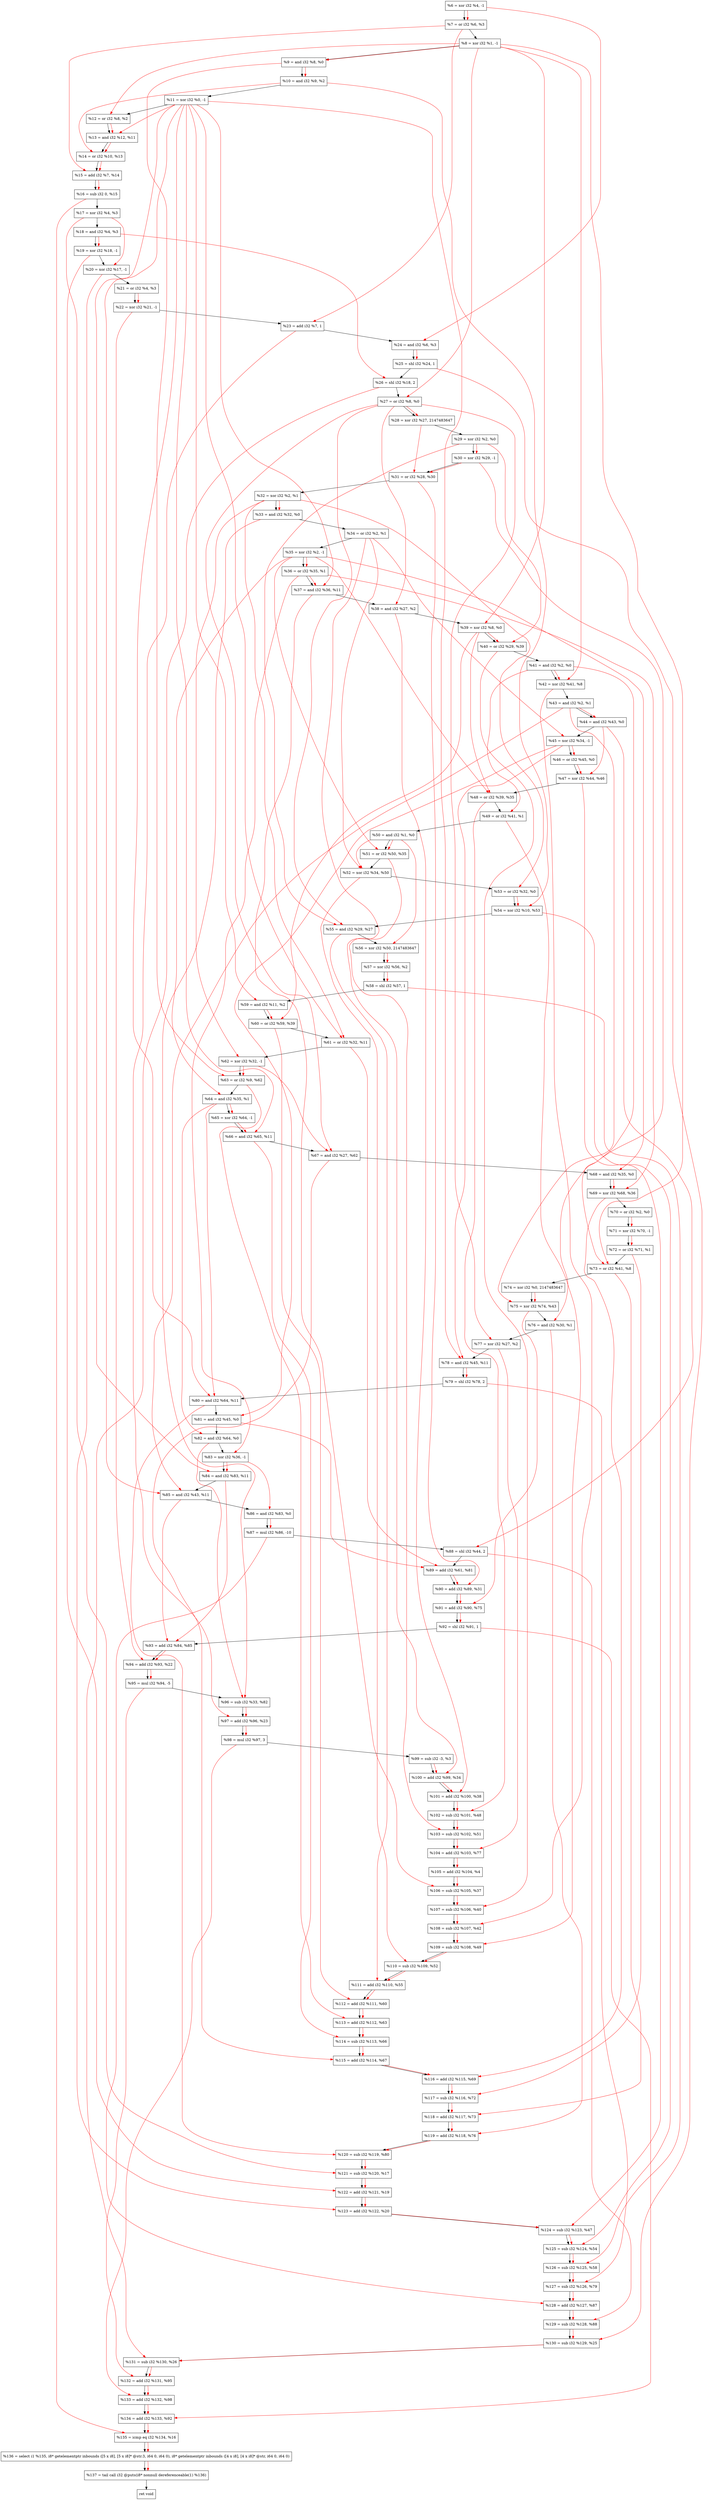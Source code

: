 digraph "DFG for'crackme' function" {
	Node0x11406c0[shape=record, label="  %6 = xor i32 %4, -1"];
	Node0x1140730[shape=record, label="  %7 = or i32 %6, %3"];
	Node0x11407a0[shape=record, label="  %8 = xor i32 %1, -1"];
	Node0x1140810[shape=record, label="  %9 = and i32 %8, %0"];
	Node0x1140880[shape=record, label="  %10 = and i32 %9, %2"];
	Node0x11408f0[shape=record, label="  %11 = xor i32 %0, -1"];
	Node0x1140960[shape=record, label="  %12 = or i32 %8, %2"];
	Node0x11409d0[shape=record, label="  %13 = and i32 %12, %11"];
	Node0x1140a40[shape=record, label="  %14 = or i32 %10, %13"];
	Node0x1140ab0[shape=record, label="  %15 = add i32 %7, %14"];
	Node0x1140b50[shape=record, label="  %16 = sub i32 0, %15"];
	Node0x1140bc0[shape=record, label="  %17 = xor i32 %4, %3"];
	Node0x1140c30[shape=record, label="  %18 = and i32 %4, %3"];
	Node0x1140ca0[shape=record, label="  %19 = xor i32 %18, -1"];
	Node0x1140d10[shape=record, label="  %20 = xor i32 %17, -1"];
	Node0x1140d80[shape=record, label="  %21 = or i32 %4, %3"];
	Node0x1140df0[shape=record, label="  %22 = xor i32 %21, -1"];
	Node0x1140e90[shape=record, label="  %23 = add i32 %7, 1"];
	Node0x1140f00[shape=record, label="  %24 = and i32 %6, %3"];
	Node0x1140f70[shape=record, label="  %25 = shl i32 %24, 1"];
	Node0x1141010[shape=record, label="  %26 = shl i32 %18, 2"];
	Node0x1141080[shape=record, label="  %27 = or i32 %8, %0"];
	Node0x1141120[shape=record, label="  %28 = xor i32 %27, 2147483647"];
	Node0x1141190[shape=record, label="  %29 = xor i32 %2, %0"];
	Node0x1141200[shape=record, label="  %30 = xor i32 %29, -1"];
	Node0x1141270[shape=record, label="  %31 = or i32 %28, %30"];
	Node0x11412e0[shape=record, label="  %32 = xor i32 %2, %1"];
	Node0x1141560[shape=record, label="  %33 = and i32 %32, %0"];
	Node0x11415d0[shape=record, label="  %34 = or i32 %2, %1"];
	Node0x1141640[shape=record, label="  %35 = xor i32 %2, -1"];
	Node0x11416b0[shape=record, label="  %36 = or i32 %35, %1"];
	Node0x1141720[shape=record, label="  %37 = and i32 %36, %11"];
	Node0x1141790[shape=record, label="  %38 = and i32 %27, %2"];
	Node0x1141800[shape=record, label="  %39 = xor i32 %8, %0"];
	Node0x1141870[shape=record, label="  %40 = or i32 %29, %39"];
	Node0x11418e0[shape=record, label="  %41 = and i32 %2, %0"];
	Node0x1141950[shape=record, label="  %42 = xor i32 %41, %8"];
	Node0x11419c0[shape=record, label="  %43 = and i32 %2, %1"];
	Node0x1141a30[shape=record, label="  %44 = and i32 %43, %0"];
	Node0x1141aa0[shape=record, label="  %45 = xor i32 %34, -1"];
	Node0x1141b10[shape=record, label="  %46 = or i32 %45, %0"];
	Node0x1141b80[shape=record, label="  %47 = xor i32 %44, %46"];
	Node0x1141bf0[shape=record, label="  %48 = or i32 %39, %35"];
	Node0x1141c60[shape=record, label="  %49 = or i32 %41, %1"];
	Node0x1141cd0[shape=record, label="  %50 = and i32 %1, %0"];
	Node0x1141d40[shape=record, label="  %51 = or i32 %50, %35"];
	Node0x1141db0[shape=record, label="  %52 = xor i32 %34, %50"];
	Node0x1141e20[shape=record, label="  %53 = or i32 %32, %0"];
	Node0x1141e90[shape=record, label="  %54 = xor i32 %10, %53"];
	Node0x1141f00[shape=record, label="  %55 = and i32 %29, %27"];
	Node0x1141f70[shape=record, label="  %56 = xor i32 %50, 2147483647"];
	Node0x1141fe0[shape=record, label="  %57 = xor i32 %56, %2"];
	Node0x1142050[shape=record, label="  %58 = shl i32 %57, 1"];
	Node0x11420c0[shape=record, label="  %59 = and i32 %11, %2"];
	Node0x1142130[shape=record, label="  %60 = or i32 %59, %39"];
	Node0x11421a0[shape=record, label="  %61 = or i32 %32, %11"];
	Node0x1142210[shape=record, label="  %62 = xor i32 %32, -1"];
	Node0x1142280[shape=record, label="  %63 = or i32 %9, %62"];
	Node0x11422f0[shape=record, label="  %64 = and i32 %35, %1"];
	Node0x1142770[shape=record, label="  %65 = xor i32 %64, -1"];
	Node0x11427e0[shape=record, label="  %66 = and i32 %65, %11"];
	Node0x1142850[shape=record, label="  %67 = and i32 %27, %62"];
	Node0x11428c0[shape=record, label="  %68 = and i32 %35, %0"];
	Node0x1142930[shape=record, label="  %69 = xor i32 %68, %36"];
	Node0x11429a0[shape=record, label="  %70 = or i32 %2, %0"];
	Node0x1142a10[shape=record, label="  %71 = xor i32 %70, -1"];
	Node0x1142a80[shape=record, label="  %72 = or i32 %71, %1"];
	Node0x1142af0[shape=record, label="  %73 = or i32 %41, %8"];
	Node0x1142b60[shape=record, label="  %74 = xor i32 %0, 2147483647"];
	Node0x1142bd0[shape=record, label="  %75 = xor i32 %74, %43"];
	Node0x1142c40[shape=record, label="  %76 = and i32 %30, %1"];
	Node0x1142cb0[shape=record, label="  %77 = xor i32 %27, %2"];
	Node0x1142d20[shape=record, label="  %78 = and i32 %45, %11"];
	Node0x1142d90[shape=record, label="  %79 = shl i32 %78, 2"];
	Node0x1142e00[shape=record, label="  %80 = and i32 %64, %11"];
	Node0x1142e70[shape=record, label="  %81 = and i32 %45, %0"];
	Node0x1142ee0[shape=record, label="  %82 = and i32 %64, %0"];
	Node0x1142f50[shape=record, label="  %83 = xor i32 %36, -1"];
	Node0x1142fc0[shape=record, label="  %84 = and i32 %83, %11"];
	Node0x1143030[shape=record, label="  %85 = and i32 %43, %11"];
	Node0x11430a0[shape=record, label="  %86 = and i32 %83, %0"];
	Node0x1143140[shape=record, label="  %87 = mul i32 %86, -10"];
	Node0x11431b0[shape=record, label="  %88 = shl i32 %44, 2"];
	Node0x1143220[shape=record, label="  %89 = add i32 %61, %81"];
	Node0x1143290[shape=record, label="  %90 = add i32 %89, %31"];
	Node0x1143300[shape=record, label="  %91 = add i32 %90, %75"];
	Node0x1143370[shape=record, label="  %92 = shl i32 %91, 1"];
	Node0x11433e0[shape=record, label="  %93 = add i32 %84, %85"];
	Node0x1143450[shape=record, label="  %94 = add i32 %93, %22"];
	Node0x11434f0[shape=record, label="  %95 = mul i32 %94, -5"];
	Node0x1143560[shape=record, label="  %96 = sub i32 %33, %82"];
	Node0x11435d0[shape=record, label="  %97 = add i32 %96, %23"];
	Node0x1143670[shape=record, label="  %98 = mul i32 %97, 3"];
	Node0x1143710[shape=record, label="  %99 = sub i32 -3, %3"];
	Node0x1143780[shape=record, label="  %100 = add i32 %99, %34"];
	Node0x11437f0[shape=record, label="  %101 = add i32 %100, %38"];
	Node0x1143860[shape=record, label="  %102 = sub i32 %101, %48"];
	Node0x11438d0[shape=record, label="  %103 = sub i32 %102, %51"];
	Node0x1143940[shape=record, label="  %104 = add i32 %103, %77"];
	Node0x11439b0[shape=record, label="  %105 = add i32 %104, %4"];
	Node0x1143a20[shape=record, label="  %106 = sub i32 %105, %37"];
	Node0x1143a90[shape=record, label="  %107 = sub i32 %106, %40"];
	Node0x1143b00[shape=record, label="  %108 = sub i32 %107, %42"];
	Node0x1143b70[shape=record, label="  %109 = sub i32 %108, %49"];
	Node0x1143be0[shape=record, label="  %110 = sub i32 %109, %52"];
	Node0x1143c50[shape=record, label="  %111 = add i32 %110, %55"];
	Node0x1143cc0[shape=record, label="  %112 = add i32 %111, %60"];
	Node0x1143d30[shape=record, label="  %113 = add i32 %112, %63"];
	Node0x1143da0[shape=record, label="  %114 = sub i32 %113, %66"];
	Node0x1143e10[shape=record, label="  %115 = add i32 %114, %67"];
	Node0x1143e80[shape=record, label="  %116 = add i32 %115, %69"];
	Node0x1143ef0[shape=record, label="  %117 = sub i32 %116, %72"];
	Node0x1143f60[shape=record, label="  %118 = add i32 %117, %73"];
	Node0x1143fd0[shape=record, label="  %119 = add i32 %118, %76"];
	Node0x1144040[shape=record, label="  %120 = sub i32 %119, %80"];
	Node0x11440b0[shape=record, label="  %121 = sub i32 %120, %17"];
	Node0x1144120[shape=record, label="  %122 = add i32 %121, %19"];
	Node0x1144190[shape=record, label="  %123 = add i32 %122, %20"];
	Node0x1144200[shape=record, label="  %124 = sub i32 %123, %47"];
	Node0x1144270[shape=record, label="  %125 = sub i32 %124, %54"];
	Node0x11442e0[shape=record, label="  %126 = sub i32 %125, %58"];
	Node0x1144350[shape=record, label="  %127 = sub i32 %126, %79"];
	Node0x11443c0[shape=record, label="  %128 = add i32 %127, %87"];
	Node0x1144c40[shape=record, label="  %129 = sub i32 %128, %88"];
	Node0x1144cb0[shape=record, label="  %130 = sub i32 %129, %25"];
	Node0x1144d20[shape=record, label="  %131 = sub i32 %130, %26"];
	Node0x1144d90[shape=record, label="  %132 = add i32 %131, %95"];
	Node0x1144e00[shape=record, label="  %133 = add i32 %132, %98"];
	Node0x1144e70[shape=record, label="  %134 = add i32 %133, %92"];
	Node0x1144ee0[shape=record, label="  %135 = icmp eq i32 %134, %16"];
	Node0x10e0268[shape=record, label="  %136 = select i1 %135, i8* getelementptr inbounds ([5 x i8], [5 x i8]* @str.3, i64 0, i64 0), i8* getelementptr inbounds ([4 x i8], [4 x i8]* @str, i64 0, i64 0)"];
	Node0x1145170[shape=record, label="  %137 = tail call i32 @puts(i8* nonnull dereferenceable(1) %136)"];
	Node0x11451c0[shape=record, label="  ret void"];
	Node0x11406c0 -> Node0x1140730;
	Node0x1140730 -> Node0x11407a0;
	Node0x11407a0 -> Node0x1140810;
	Node0x1140810 -> Node0x1140880;
	Node0x1140880 -> Node0x11408f0;
	Node0x11408f0 -> Node0x1140960;
	Node0x1140960 -> Node0x11409d0;
	Node0x11409d0 -> Node0x1140a40;
	Node0x1140a40 -> Node0x1140ab0;
	Node0x1140ab0 -> Node0x1140b50;
	Node0x1140b50 -> Node0x1140bc0;
	Node0x1140bc0 -> Node0x1140c30;
	Node0x1140c30 -> Node0x1140ca0;
	Node0x1140ca0 -> Node0x1140d10;
	Node0x1140d10 -> Node0x1140d80;
	Node0x1140d80 -> Node0x1140df0;
	Node0x1140df0 -> Node0x1140e90;
	Node0x1140e90 -> Node0x1140f00;
	Node0x1140f00 -> Node0x1140f70;
	Node0x1140f70 -> Node0x1141010;
	Node0x1141010 -> Node0x1141080;
	Node0x1141080 -> Node0x1141120;
	Node0x1141120 -> Node0x1141190;
	Node0x1141190 -> Node0x1141200;
	Node0x1141200 -> Node0x1141270;
	Node0x1141270 -> Node0x11412e0;
	Node0x11412e0 -> Node0x1141560;
	Node0x1141560 -> Node0x11415d0;
	Node0x11415d0 -> Node0x1141640;
	Node0x1141640 -> Node0x11416b0;
	Node0x11416b0 -> Node0x1141720;
	Node0x1141720 -> Node0x1141790;
	Node0x1141790 -> Node0x1141800;
	Node0x1141800 -> Node0x1141870;
	Node0x1141870 -> Node0x11418e0;
	Node0x11418e0 -> Node0x1141950;
	Node0x1141950 -> Node0x11419c0;
	Node0x11419c0 -> Node0x1141a30;
	Node0x1141a30 -> Node0x1141aa0;
	Node0x1141aa0 -> Node0x1141b10;
	Node0x1141b10 -> Node0x1141b80;
	Node0x1141b80 -> Node0x1141bf0;
	Node0x1141bf0 -> Node0x1141c60;
	Node0x1141c60 -> Node0x1141cd0;
	Node0x1141cd0 -> Node0x1141d40;
	Node0x1141d40 -> Node0x1141db0;
	Node0x1141db0 -> Node0x1141e20;
	Node0x1141e20 -> Node0x1141e90;
	Node0x1141e90 -> Node0x1141f00;
	Node0x1141f00 -> Node0x1141f70;
	Node0x1141f70 -> Node0x1141fe0;
	Node0x1141fe0 -> Node0x1142050;
	Node0x1142050 -> Node0x11420c0;
	Node0x11420c0 -> Node0x1142130;
	Node0x1142130 -> Node0x11421a0;
	Node0x11421a0 -> Node0x1142210;
	Node0x1142210 -> Node0x1142280;
	Node0x1142280 -> Node0x11422f0;
	Node0x11422f0 -> Node0x1142770;
	Node0x1142770 -> Node0x11427e0;
	Node0x11427e0 -> Node0x1142850;
	Node0x1142850 -> Node0x11428c0;
	Node0x11428c0 -> Node0x1142930;
	Node0x1142930 -> Node0x11429a0;
	Node0x11429a0 -> Node0x1142a10;
	Node0x1142a10 -> Node0x1142a80;
	Node0x1142a80 -> Node0x1142af0;
	Node0x1142af0 -> Node0x1142b60;
	Node0x1142b60 -> Node0x1142bd0;
	Node0x1142bd0 -> Node0x1142c40;
	Node0x1142c40 -> Node0x1142cb0;
	Node0x1142cb0 -> Node0x1142d20;
	Node0x1142d20 -> Node0x1142d90;
	Node0x1142d90 -> Node0x1142e00;
	Node0x1142e00 -> Node0x1142e70;
	Node0x1142e70 -> Node0x1142ee0;
	Node0x1142ee0 -> Node0x1142f50;
	Node0x1142f50 -> Node0x1142fc0;
	Node0x1142fc0 -> Node0x1143030;
	Node0x1143030 -> Node0x11430a0;
	Node0x11430a0 -> Node0x1143140;
	Node0x1143140 -> Node0x11431b0;
	Node0x11431b0 -> Node0x1143220;
	Node0x1143220 -> Node0x1143290;
	Node0x1143290 -> Node0x1143300;
	Node0x1143300 -> Node0x1143370;
	Node0x1143370 -> Node0x11433e0;
	Node0x11433e0 -> Node0x1143450;
	Node0x1143450 -> Node0x11434f0;
	Node0x11434f0 -> Node0x1143560;
	Node0x1143560 -> Node0x11435d0;
	Node0x11435d0 -> Node0x1143670;
	Node0x1143670 -> Node0x1143710;
	Node0x1143710 -> Node0x1143780;
	Node0x1143780 -> Node0x11437f0;
	Node0x11437f0 -> Node0x1143860;
	Node0x1143860 -> Node0x11438d0;
	Node0x11438d0 -> Node0x1143940;
	Node0x1143940 -> Node0x11439b0;
	Node0x11439b0 -> Node0x1143a20;
	Node0x1143a20 -> Node0x1143a90;
	Node0x1143a90 -> Node0x1143b00;
	Node0x1143b00 -> Node0x1143b70;
	Node0x1143b70 -> Node0x1143be0;
	Node0x1143be0 -> Node0x1143c50;
	Node0x1143c50 -> Node0x1143cc0;
	Node0x1143cc0 -> Node0x1143d30;
	Node0x1143d30 -> Node0x1143da0;
	Node0x1143da0 -> Node0x1143e10;
	Node0x1143e10 -> Node0x1143e80;
	Node0x1143e80 -> Node0x1143ef0;
	Node0x1143ef0 -> Node0x1143f60;
	Node0x1143f60 -> Node0x1143fd0;
	Node0x1143fd0 -> Node0x1144040;
	Node0x1144040 -> Node0x11440b0;
	Node0x11440b0 -> Node0x1144120;
	Node0x1144120 -> Node0x1144190;
	Node0x1144190 -> Node0x1144200;
	Node0x1144200 -> Node0x1144270;
	Node0x1144270 -> Node0x11442e0;
	Node0x11442e0 -> Node0x1144350;
	Node0x1144350 -> Node0x11443c0;
	Node0x11443c0 -> Node0x1144c40;
	Node0x1144c40 -> Node0x1144cb0;
	Node0x1144cb0 -> Node0x1144d20;
	Node0x1144d20 -> Node0x1144d90;
	Node0x1144d90 -> Node0x1144e00;
	Node0x1144e00 -> Node0x1144e70;
	Node0x1144e70 -> Node0x1144ee0;
	Node0x1144ee0 -> Node0x10e0268;
	Node0x10e0268 -> Node0x1145170;
	Node0x1145170 -> Node0x11451c0;
edge [color=red]
	Node0x11406c0 -> Node0x1140730;
	Node0x11407a0 -> Node0x1140810;
	Node0x1140810 -> Node0x1140880;
	Node0x11407a0 -> Node0x1140960;
	Node0x1140960 -> Node0x11409d0;
	Node0x11408f0 -> Node0x11409d0;
	Node0x1140880 -> Node0x1140a40;
	Node0x11409d0 -> Node0x1140a40;
	Node0x1140730 -> Node0x1140ab0;
	Node0x1140a40 -> Node0x1140ab0;
	Node0x1140ab0 -> Node0x1140b50;
	Node0x1140c30 -> Node0x1140ca0;
	Node0x1140bc0 -> Node0x1140d10;
	Node0x1140d80 -> Node0x1140df0;
	Node0x1140730 -> Node0x1140e90;
	Node0x11406c0 -> Node0x1140f00;
	Node0x1140f00 -> Node0x1140f70;
	Node0x1140c30 -> Node0x1141010;
	Node0x11407a0 -> Node0x1141080;
	Node0x1141080 -> Node0x1141120;
	Node0x1141190 -> Node0x1141200;
	Node0x1141120 -> Node0x1141270;
	Node0x1141200 -> Node0x1141270;
	Node0x11412e0 -> Node0x1141560;
	Node0x1141640 -> Node0x11416b0;
	Node0x11416b0 -> Node0x1141720;
	Node0x11408f0 -> Node0x1141720;
	Node0x1141080 -> Node0x1141790;
	Node0x11407a0 -> Node0x1141800;
	Node0x1141190 -> Node0x1141870;
	Node0x1141800 -> Node0x1141870;
	Node0x11418e0 -> Node0x1141950;
	Node0x11407a0 -> Node0x1141950;
	Node0x11419c0 -> Node0x1141a30;
	Node0x11415d0 -> Node0x1141aa0;
	Node0x1141aa0 -> Node0x1141b10;
	Node0x1141a30 -> Node0x1141b80;
	Node0x1141b10 -> Node0x1141b80;
	Node0x1141800 -> Node0x1141bf0;
	Node0x1141640 -> Node0x1141bf0;
	Node0x11418e0 -> Node0x1141c60;
	Node0x1141cd0 -> Node0x1141d40;
	Node0x1141640 -> Node0x1141d40;
	Node0x11415d0 -> Node0x1141db0;
	Node0x1141cd0 -> Node0x1141db0;
	Node0x11412e0 -> Node0x1141e20;
	Node0x1140880 -> Node0x1141e90;
	Node0x1141e20 -> Node0x1141e90;
	Node0x1141190 -> Node0x1141f00;
	Node0x1141080 -> Node0x1141f00;
	Node0x1141cd0 -> Node0x1141f70;
	Node0x1141f70 -> Node0x1141fe0;
	Node0x1141fe0 -> Node0x1142050;
	Node0x11408f0 -> Node0x11420c0;
	Node0x11420c0 -> Node0x1142130;
	Node0x1141800 -> Node0x1142130;
	Node0x11412e0 -> Node0x11421a0;
	Node0x11408f0 -> Node0x11421a0;
	Node0x11412e0 -> Node0x1142210;
	Node0x1140810 -> Node0x1142280;
	Node0x1142210 -> Node0x1142280;
	Node0x1141640 -> Node0x11422f0;
	Node0x11422f0 -> Node0x1142770;
	Node0x1142770 -> Node0x11427e0;
	Node0x11408f0 -> Node0x11427e0;
	Node0x1141080 -> Node0x1142850;
	Node0x1142210 -> Node0x1142850;
	Node0x1141640 -> Node0x11428c0;
	Node0x11428c0 -> Node0x1142930;
	Node0x11416b0 -> Node0x1142930;
	Node0x11429a0 -> Node0x1142a10;
	Node0x1142a10 -> Node0x1142a80;
	Node0x11418e0 -> Node0x1142af0;
	Node0x11407a0 -> Node0x1142af0;
	Node0x1142b60 -> Node0x1142bd0;
	Node0x11419c0 -> Node0x1142bd0;
	Node0x1141200 -> Node0x1142c40;
	Node0x1141080 -> Node0x1142cb0;
	Node0x1141aa0 -> Node0x1142d20;
	Node0x11408f0 -> Node0x1142d20;
	Node0x1142d20 -> Node0x1142d90;
	Node0x11422f0 -> Node0x1142e00;
	Node0x11408f0 -> Node0x1142e00;
	Node0x1141aa0 -> Node0x1142e70;
	Node0x11422f0 -> Node0x1142ee0;
	Node0x11416b0 -> Node0x1142f50;
	Node0x1142f50 -> Node0x1142fc0;
	Node0x11408f0 -> Node0x1142fc0;
	Node0x11419c0 -> Node0x1143030;
	Node0x11408f0 -> Node0x1143030;
	Node0x1142f50 -> Node0x11430a0;
	Node0x11430a0 -> Node0x1143140;
	Node0x1141a30 -> Node0x11431b0;
	Node0x11421a0 -> Node0x1143220;
	Node0x1142e70 -> Node0x1143220;
	Node0x1143220 -> Node0x1143290;
	Node0x1141270 -> Node0x1143290;
	Node0x1143290 -> Node0x1143300;
	Node0x1142bd0 -> Node0x1143300;
	Node0x1143300 -> Node0x1143370;
	Node0x1142fc0 -> Node0x11433e0;
	Node0x1143030 -> Node0x11433e0;
	Node0x11433e0 -> Node0x1143450;
	Node0x1140df0 -> Node0x1143450;
	Node0x1143450 -> Node0x11434f0;
	Node0x1141560 -> Node0x1143560;
	Node0x1142ee0 -> Node0x1143560;
	Node0x1143560 -> Node0x11435d0;
	Node0x1140e90 -> Node0x11435d0;
	Node0x11435d0 -> Node0x1143670;
	Node0x1143710 -> Node0x1143780;
	Node0x11415d0 -> Node0x1143780;
	Node0x1143780 -> Node0x11437f0;
	Node0x1141790 -> Node0x11437f0;
	Node0x11437f0 -> Node0x1143860;
	Node0x1141bf0 -> Node0x1143860;
	Node0x1143860 -> Node0x11438d0;
	Node0x1141d40 -> Node0x11438d0;
	Node0x11438d0 -> Node0x1143940;
	Node0x1142cb0 -> Node0x1143940;
	Node0x1143940 -> Node0x11439b0;
	Node0x11439b0 -> Node0x1143a20;
	Node0x1141720 -> Node0x1143a20;
	Node0x1143a20 -> Node0x1143a90;
	Node0x1141870 -> Node0x1143a90;
	Node0x1143a90 -> Node0x1143b00;
	Node0x1141950 -> Node0x1143b00;
	Node0x1143b00 -> Node0x1143b70;
	Node0x1141c60 -> Node0x1143b70;
	Node0x1143b70 -> Node0x1143be0;
	Node0x1141db0 -> Node0x1143be0;
	Node0x1143be0 -> Node0x1143c50;
	Node0x1141f00 -> Node0x1143c50;
	Node0x1143c50 -> Node0x1143cc0;
	Node0x1142130 -> Node0x1143cc0;
	Node0x1143cc0 -> Node0x1143d30;
	Node0x1142280 -> Node0x1143d30;
	Node0x1143d30 -> Node0x1143da0;
	Node0x11427e0 -> Node0x1143da0;
	Node0x1143da0 -> Node0x1143e10;
	Node0x1142850 -> Node0x1143e10;
	Node0x1143e10 -> Node0x1143e80;
	Node0x1142930 -> Node0x1143e80;
	Node0x1143e80 -> Node0x1143ef0;
	Node0x1142a80 -> Node0x1143ef0;
	Node0x1143ef0 -> Node0x1143f60;
	Node0x1142af0 -> Node0x1143f60;
	Node0x1143f60 -> Node0x1143fd0;
	Node0x1142c40 -> Node0x1143fd0;
	Node0x1143fd0 -> Node0x1144040;
	Node0x1142e00 -> Node0x1144040;
	Node0x1144040 -> Node0x11440b0;
	Node0x1140bc0 -> Node0x11440b0;
	Node0x11440b0 -> Node0x1144120;
	Node0x1140ca0 -> Node0x1144120;
	Node0x1144120 -> Node0x1144190;
	Node0x1140d10 -> Node0x1144190;
	Node0x1144190 -> Node0x1144200;
	Node0x1141b80 -> Node0x1144200;
	Node0x1144200 -> Node0x1144270;
	Node0x1141e90 -> Node0x1144270;
	Node0x1144270 -> Node0x11442e0;
	Node0x1142050 -> Node0x11442e0;
	Node0x11442e0 -> Node0x1144350;
	Node0x1142d90 -> Node0x1144350;
	Node0x1144350 -> Node0x11443c0;
	Node0x1143140 -> Node0x11443c0;
	Node0x11443c0 -> Node0x1144c40;
	Node0x11431b0 -> Node0x1144c40;
	Node0x1144c40 -> Node0x1144cb0;
	Node0x1140f70 -> Node0x1144cb0;
	Node0x1144cb0 -> Node0x1144d20;
	Node0x1141010 -> Node0x1144d20;
	Node0x1144d20 -> Node0x1144d90;
	Node0x11434f0 -> Node0x1144d90;
	Node0x1144d90 -> Node0x1144e00;
	Node0x1143670 -> Node0x1144e00;
	Node0x1144e00 -> Node0x1144e70;
	Node0x1143370 -> Node0x1144e70;
	Node0x1144e70 -> Node0x1144ee0;
	Node0x1140b50 -> Node0x1144ee0;
	Node0x1144ee0 -> Node0x10e0268;
	Node0x10e0268 -> Node0x1145170;
}
